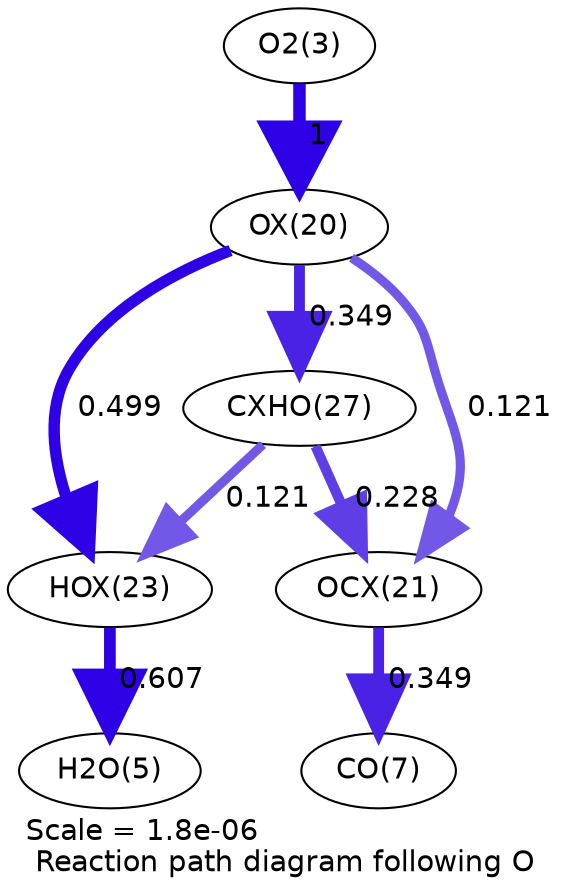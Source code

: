 digraph reaction_paths {
center=1;
s5 -> s23[fontname="Helvetica", penwidth=6, arrowsize=3, color="0.7, 1.5, 0.9"
, label=" 1"];
s23 -> s26[fontname="Helvetica", penwidth=5.48, arrowsize=2.74, color="0.7, 0.999, 0.9"
, label=" 0.499"];
s23 -> s29[fontname="Helvetica", penwidth=5.21, arrowsize=2.6, color="0.7, 0.849, 0.9"
, label=" 0.349"];
s23 -> s24[fontname="Helvetica", penwidth=4.41, arrowsize=2.2, color="0.7, 0.621, 0.9"
, label=" 0.121"];
s26 -> s7[fontname="Helvetica", penwidth=5.62, arrowsize=2.81, color="0.7, 1.11, 0.9"
, label=" 0.607"];
s29 -> s26[fontname="Helvetica", penwidth=4.41, arrowsize=2.2, color="0.7, 0.621, 0.9"
, label=" 0.121"];
s29 -> s24[fontname="Helvetica", penwidth=4.88, arrowsize=2.44, color="0.7, 0.728, 0.9"
, label=" 0.228"];
s24 -> s9[fontname="Helvetica", penwidth=5.21, arrowsize=2.6, color="0.7, 0.849, 0.9"
, label=" 0.349"];
s5 [ fontname="Helvetica", label="O2(3)"];
s7 [ fontname="Helvetica", label="H2O(5)"];
s9 [ fontname="Helvetica", label="CO(7)"];
s23 [ fontname="Helvetica", label="OX(20)"];
s24 [ fontname="Helvetica", label="OCX(21)"];
s26 [ fontname="Helvetica", label="HOX(23)"];
s29 [ fontname="Helvetica", label="CXHO(27)"];
 label = "Scale = 1.8e-06\l Reaction path diagram following O";
 fontname = "Helvetica";
}
